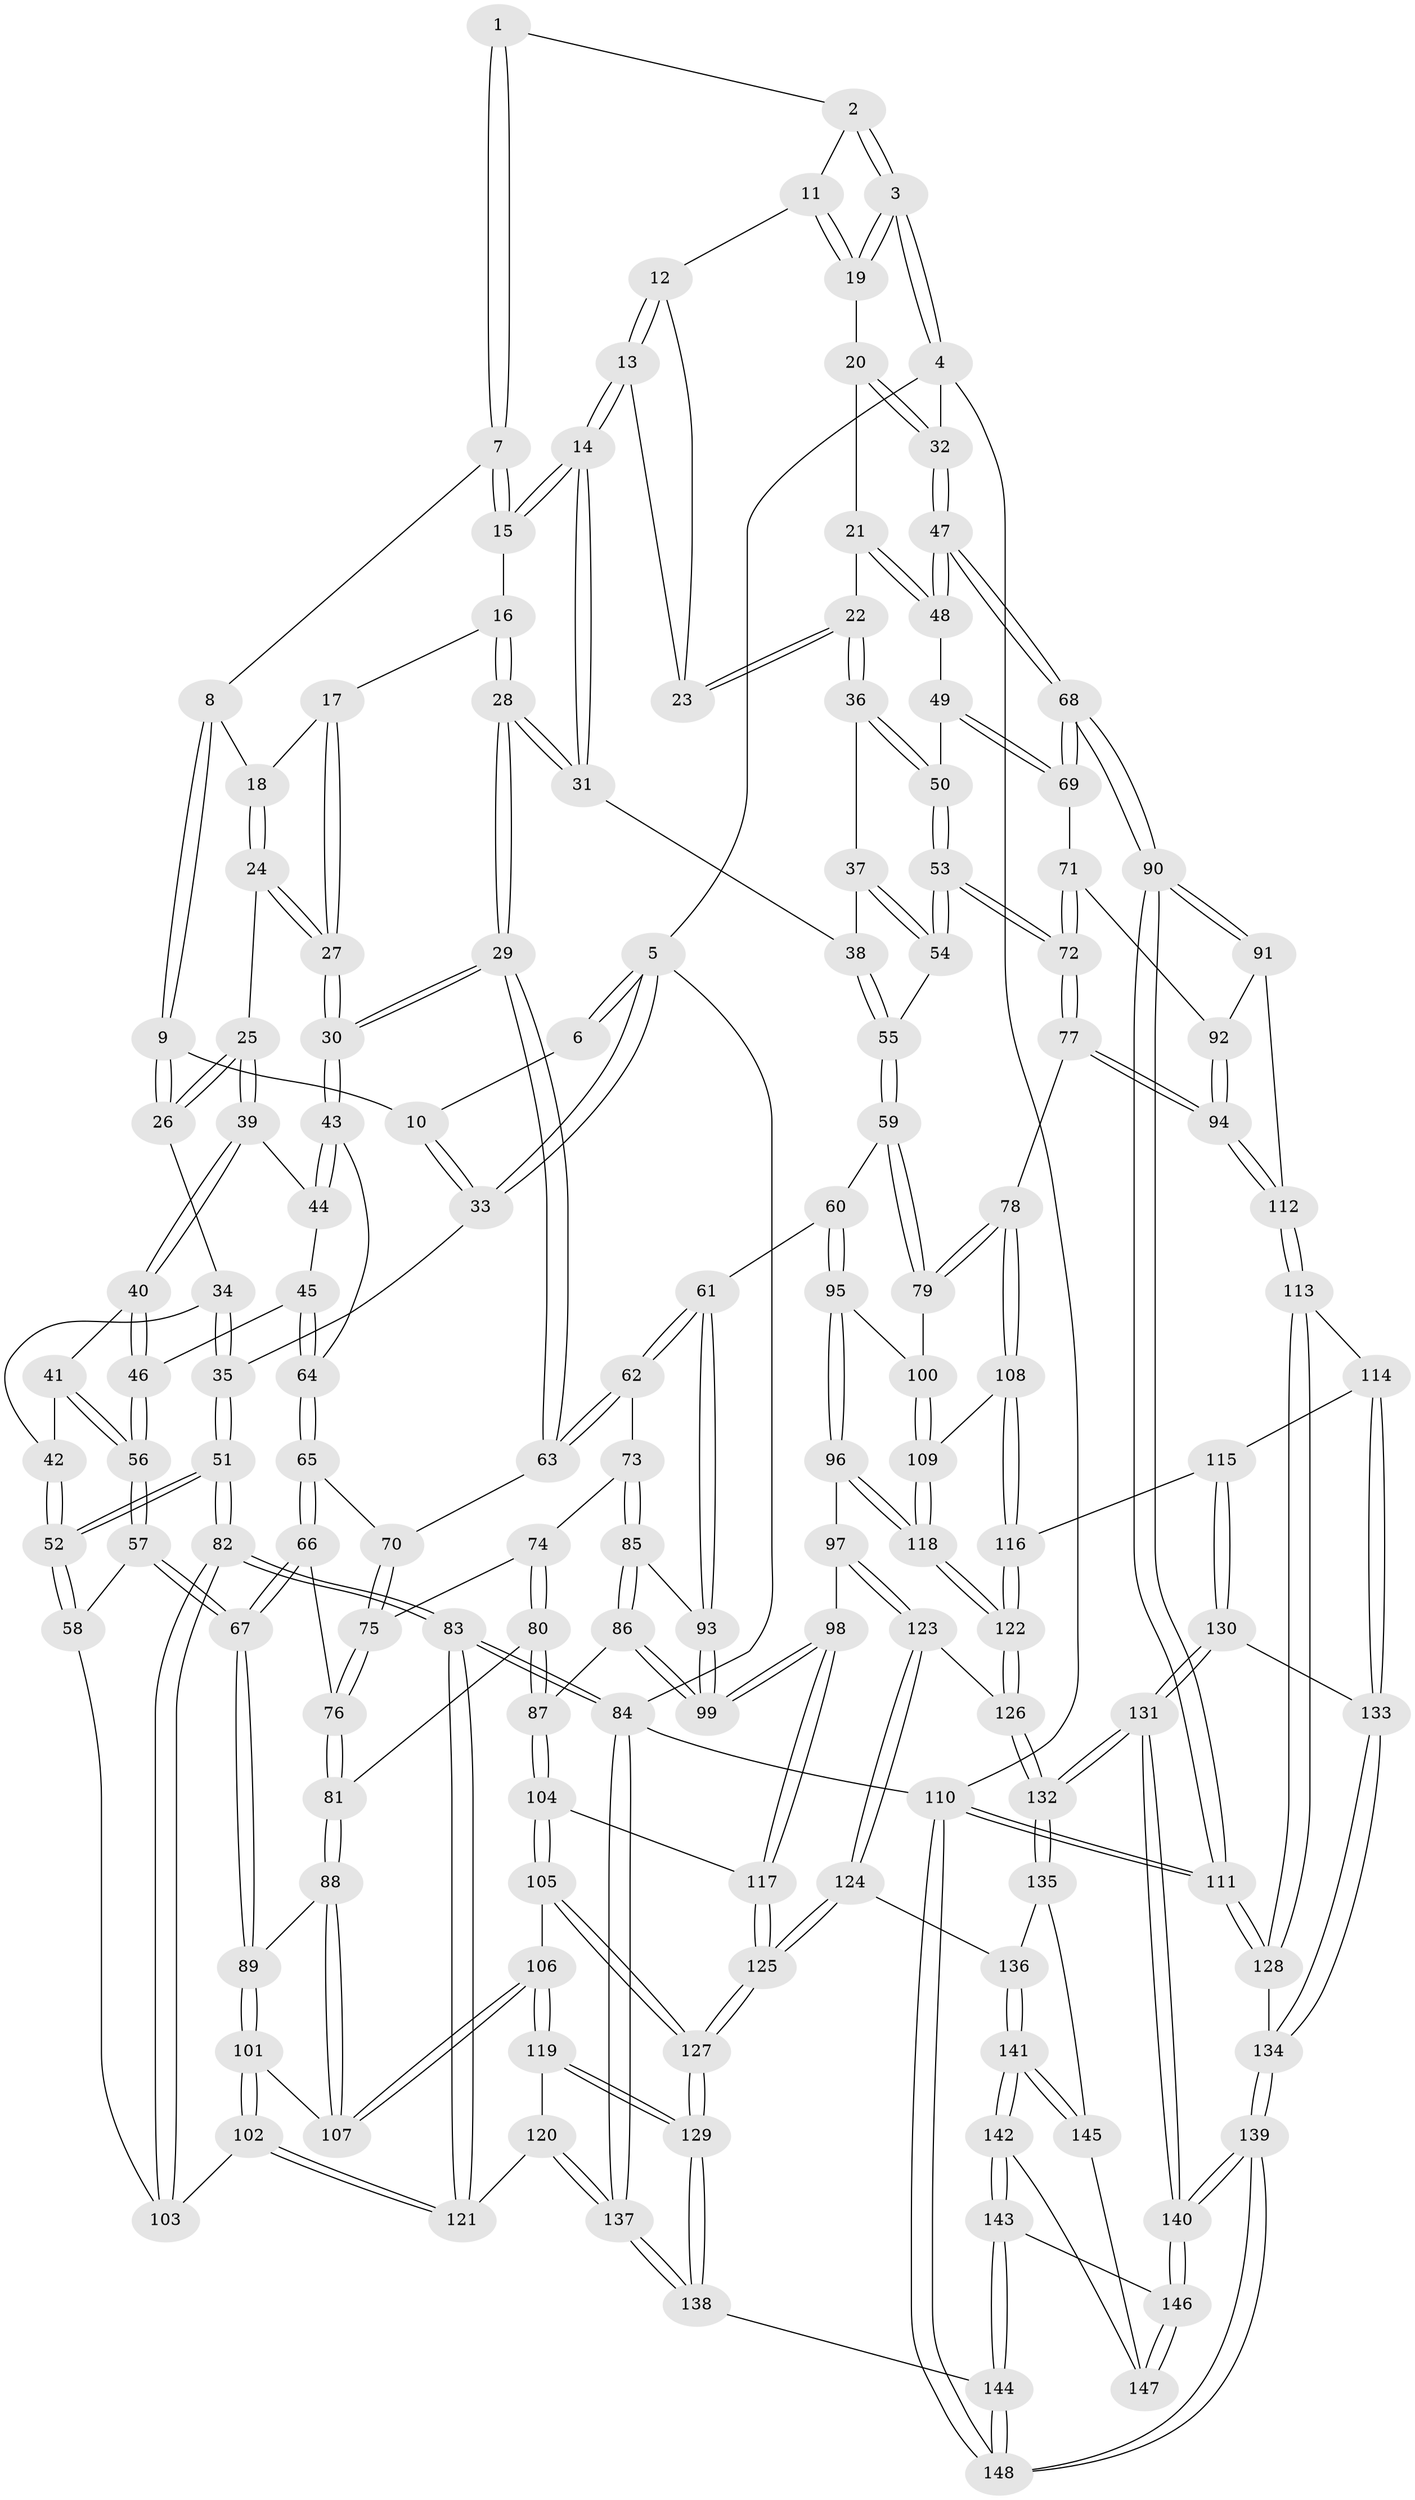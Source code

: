 // Generated by graph-tools (version 1.1) at 2025/11/02/27/25 16:11:58]
// undirected, 148 vertices, 367 edges
graph export_dot {
graph [start="1"]
  node [color=gray90,style=filled];
  1 [pos="+0.46382684232646587+0"];
  2 [pos="+0.7875248940983105+0"];
  3 [pos="+1+0"];
  4 [pos="+1+0"];
  5 [pos="+0+0"];
  6 [pos="+0.16807646086748892+0"];
  7 [pos="+0.46424269432946+0"];
  8 [pos="+0.3460065683378069+0.027654444718892786"];
  9 [pos="+0.17511141032636698+0.10045751441814765"];
  10 [pos="+0.17286756027335792+0.08665860154271461"];
  11 [pos="+0.7653544903111713+0.026024536150316704"];
  12 [pos="+0.7637762911249643+0.02894613166614701"];
  13 [pos="+0.5862768768155835+0.12068780113196739"];
  14 [pos="+0.5766023284057106+0.12317614390118034"];
  15 [pos="+0.5271189751498088+0.02210210846098244"];
  16 [pos="+0.4098396557298594+0.11710477796919369"];
  17 [pos="+0.36955282873953027+0.12332199647399979"];
  18 [pos="+0.3482307205560805+0.10550394932375272"];
  19 [pos="+0.8926901945094101+0.07814266891199702"];
  20 [pos="+0.8897250410739965+0.11116954515395563"];
  21 [pos="+0.8390948295803592+0.20077274506115256"];
  22 [pos="+0.823100407852608+0.2048724629027633"];
  23 [pos="+0.788147926374958+0.15638671047033825"];
  24 [pos="+0.2945125395320644+0.15450255183449904"];
  25 [pos="+0.1837679554092871+0.16571945130888222"];
  26 [pos="+0.16400235351904585+0.14657045151732528"];
  27 [pos="+0.4150923447368665+0.25925912547049224"];
  28 [pos="+0.480969732836263+0.28029444925492586"];
  29 [pos="+0.4525604557001396+0.3031645064067362"];
  30 [pos="+0.44163260385443964+0.29826527503342043"];
  31 [pos="+0.5605839659771559+0.22495635437151423"];
  32 [pos="+1+0.2389380717542022"];
  33 [pos="+0+0"];
  34 [pos="+0.10213810328107086+0.16059985581864492"];
  35 [pos="+0+0.002775166583218163"];
  36 [pos="+0.8026151998430942+0.2323548131327827"];
  37 [pos="+0.6481184045709282+0.26552039429508945"];
  38 [pos="+0.6135791051899052+0.2539046406829046"];
  39 [pos="+0.18936082584764263+0.18019046585893067"];
  40 [pos="+0.16494681945277687+0.2839242706921637"];
  41 [pos="+0.13753068318528672+0.3319550691677754"];
  42 [pos="+0.0654019198640049+0.2564452202019339"];
  43 [pos="+0.401065722673888+0.2967695484751493"];
  44 [pos="+0.22250979748964037+0.21662311865253728"];
  45 [pos="+0.24883027099664765+0.3386517079078454"];
  46 [pos="+0.23887525159618334+0.33946616443733724"];
  47 [pos="+1+0.28381679001295146"];
  48 [pos="+1+0.27026410433700726"];
  49 [pos="+0.8870879309286152+0.34434684035696383"];
  50 [pos="+0.8210377212681484+0.35324754978719497"];
  51 [pos="+0+0.442211488786493"];
  52 [pos="+0+0.42560226696662423"];
  53 [pos="+0.7917677553676085+0.41486511193482173"];
  54 [pos="+0.7177622697073942+0.3832537929376965"];
  55 [pos="+0.6309244602372687+0.4378083573196693"];
  56 [pos="+0.13531721230688756+0.3740486219619947"];
  57 [pos="+0.11395550590272163+0.4122911449717857"];
  58 [pos="+0.015747553584508432+0.43150703020480347"];
  59 [pos="+0.6215156740797543+0.4505003608590605"];
  60 [pos="+0.5711058889810432+0.4685618961465237"];
  61 [pos="+0.522637581576104+0.4522142070942327"];
  62 [pos="+0.5080265650944726+0.4349083692086844"];
  63 [pos="+0.4523818267930833+0.31664543878062373"];
  64 [pos="+0.25363685487102955+0.341488868425274"];
  65 [pos="+0.2594096603899737+0.4235781907566098"];
  66 [pos="+0.2427525214432966+0.45284426951299905"];
  67 [pos="+0.2102123532776162+0.4774209750174395"];
  68 [pos="+1+0.3570892932187663"];
  69 [pos="+0.9438222664048419+0.44669517986351176"];
  70 [pos="+0.38519720855933365+0.39133070650677376"];
  71 [pos="+0.9275094068825327+0.45594786153456074"];
  72 [pos="+0.8106700038040594+0.47960931962034503"];
  73 [pos="+0.42771872929813126+0.49428166590983774"];
  74 [pos="+0.4015262075004852+0.49429102990538637"];
  75 [pos="+0.3714169693709268+0.4313858380123818"];
  76 [pos="+0.33946763408286257+0.4809259098277252"];
  77 [pos="+0.808612756359565+0.4853929846047134"];
  78 [pos="+0.8051148761593577+0.4883433687935828"];
  79 [pos="+0.7254730266701334+0.5154467014586472"];
  80 [pos="+0.3619734568484471+0.5289630478494244"];
  81 [pos="+0.3469094654450957+0.5249478301885361"];
  82 [pos="+0+0.6467970520488854"];
  83 [pos="+0+0.7286101450316611"];
  84 [pos="+0+1"];
  85 [pos="+0.4203843979952622+0.53543594969359"];
  86 [pos="+0.40872742420237085+0.5605732147586194"];
  87 [pos="+0.403948986878431+0.5613469063339438"];
  88 [pos="+0.33691909142609294+0.532629100514433"];
  89 [pos="+0.21159863615275892+0.49449469969550064"];
  90 [pos="+1+0.4694311531697099"];
  91 [pos="+0.9793085054603383+0.564115217156007"];
  92 [pos="+0.9468161447075554+0.5322185921669345"];
  93 [pos="+0.5063196617618908+0.4985518613902624"];
  94 [pos="+0.8743363478965328+0.5689569553157815"];
  95 [pos="+0.603358635363463+0.5506768740034668"];
  96 [pos="+0.5926652171931367+0.6111208310308257"];
  97 [pos="+0.5371731267056561+0.6391604528756072"];
  98 [pos="+0.503072628850807+0.630871532565867"];
  99 [pos="+0.48471287833851817+0.5849255696750972"];
  100 [pos="+0.7047871946700277+0.540342816764893"];
  101 [pos="+0.20390358204592404+0.545484378201984"];
  102 [pos="+0.17900159252729464+0.5965152123551322"];
  103 [pos="+0.11938136730426033+0.5599167807032291"];
  104 [pos="+0.36232495132630066+0.6516544708321392"];
  105 [pos="+0.3318103421237255+0.660522918111601"];
  106 [pos="+0.32940863532279907+0.6599122852080833"];
  107 [pos="+0.31625058405935536+0.5716849257908275"];
  108 [pos="+0.7856998122553605+0.5829987705944965"];
  109 [pos="+0.6944151914450013+0.608201465768396"];
  110 [pos="+1+1"];
  111 [pos="+1+0.7982567874853751"];
  112 [pos="+0.9124245201286718+0.6460632677007186"];
  113 [pos="+0.9124387143925914+0.656352953046486"];
  114 [pos="+0.8646808481197297+0.671741126433807"];
  115 [pos="+0.8431764780429817+0.6766662435506247"];
  116 [pos="+0.7814064902630764+0.6501423484987775"];
  117 [pos="+0.4521597325402449+0.6694585316590087"];
  118 [pos="+0.6817440291314082+0.6520382311570202"];
  119 [pos="+0.21862862893753726+0.686729352086491"];
  120 [pos="+0.20660235139374758+0.6845229204432194"];
  121 [pos="+0.17806356712418128+0.6561724621850019"];
  122 [pos="+0.6973931003563942+0.6781373487668075"];
  123 [pos="+0.5640516670948994+0.7212387159216733"];
  124 [pos="+0.5473511026503433+0.7920898476259691"];
  125 [pos="+0.45372697675814166+0.8148480965396719"];
  126 [pos="+0.6939270141727896+0.698251068466168"];
  127 [pos="+0.40339568112659546+0.8601151731843444"];
  128 [pos="+1+0.7744974126316314"];
  129 [pos="+0.37203911406885604+0.9149195933734184"];
  130 [pos="+0.7909681270856227+0.7910748571661687"];
  131 [pos="+0.7553473591982856+0.8281174291511096"];
  132 [pos="+0.7108520696601288+0.7877637835231194"];
  133 [pos="+0.8641676068615198+0.7730906191468971"];
  134 [pos="+1+0.7749658629106337"];
  135 [pos="+0.682829425032758+0.7932021939903239"];
  136 [pos="+0.5604453668324337+0.7991487192078277"];
  137 [pos="+0+1"];
  138 [pos="+0.30869917106108113+1"];
  139 [pos="+0.8069798508209584+0.9523165852691818"];
  140 [pos="+0.783290508180137+0.9256560572899494"];
  141 [pos="+0.5776297397827919+0.8455937203538529"];
  142 [pos="+0.5773502363601253+0.8981700516513593"];
  143 [pos="+0.5758390481345506+0.9555084109221861"];
  144 [pos="+0.3383867422932318+1"];
  145 [pos="+0.6243432408554458+0.8681516343105148"];
  146 [pos="+0.6563364784410732+0.9302228677630702"];
  147 [pos="+0.6257416988705344+0.8711678563043477"];
  148 [pos="+0.8764548816752722+1"];
  1 -- 2;
  1 -- 7;
  1 -- 7;
  2 -- 3;
  2 -- 3;
  2 -- 11;
  3 -- 4;
  3 -- 4;
  3 -- 19;
  3 -- 19;
  4 -- 5;
  4 -- 32;
  4 -- 110;
  5 -- 6;
  5 -- 6;
  5 -- 33;
  5 -- 33;
  5 -- 84;
  6 -- 10;
  7 -- 8;
  7 -- 15;
  7 -- 15;
  8 -- 9;
  8 -- 9;
  8 -- 18;
  9 -- 10;
  9 -- 26;
  9 -- 26;
  10 -- 33;
  10 -- 33;
  11 -- 12;
  11 -- 19;
  11 -- 19;
  12 -- 13;
  12 -- 13;
  12 -- 23;
  13 -- 14;
  13 -- 14;
  13 -- 23;
  14 -- 15;
  14 -- 15;
  14 -- 31;
  14 -- 31;
  15 -- 16;
  16 -- 17;
  16 -- 28;
  16 -- 28;
  17 -- 18;
  17 -- 27;
  17 -- 27;
  18 -- 24;
  18 -- 24;
  19 -- 20;
  20 -- 21;
  20 -- 32;
  20 -- 32;
  21 -- 22;
  21 -- 48;
  21 -- 48;
  22 -- 23;
  22 -- 23;
  22 -- 36;
  22 -- 36;
  24 -- 25;
  24 -- 27;
  24 -- 27;
  25 -- 26;
  25 -- 26;
  25 -- 39;
  25 -- 39;
  26 -- 34;
  27 -- 30;
  27 -- 30;
  28 -- 29;
  28 -- 29;
  28 -- 31;
  28 -- 31;
  29 -- 30;
  29 -- 30;
  29 -- 63;
  29 -- 63;
  30 -- 43;
  30 -- 43;
  31 -- 38;
  32 -- 47;
  32 -- 47;
  33 -- 35;
  34 -- 35;
  34 -- 35;
  34 -- 42;
  35 -- 51;
  35 -- 51;
  36 -- 37;
  36 -- 50;
  36 -- 50;
  37 -- 38;
  37 -- 54;
  37 -- 54;
  38 -- 55;
  38 -- 55;
  39 -- 40;
  39 -- 40;
  39 -- 44;
  40 -- 41;
  40 -- 46;
  40 -- 46;
  41 -- 42;
  41 -- 56;
  41 -- 56;
  42 -- 52;
  42 -- 52;
  43 -- 44;
  43 -- 44;
  43 -- 64;
  44 -- 45;
  45 -- 46;
  45 -- 64;
  45 -- 64;
  46 -- 56;
  46 -- 56;
  47 -- 48;
  47 -- 48;
  47 -- 68;
  47 -- 68;
  48 -- 49;
  49 -- 50;
  49 -- 69;
  49 -- 69;
  50 -- 53;
  50 -- 53;
  51 -- 52;
  51 -- 52;
  51 -- 82;
  51 -- 82;
  52 -- 58;
  52 -- 58;
  53 -- 54;
  53 -- 54;
  53 -- 72;
  53 -- 72;
  54 -- 55;
  55 -- 59;
  55 -- 59;
  56 -- 57;
  56 -- 57;
  57 -- 58;
  57 -- 67;
  57 -- 67;
  58 -- 103;
  59 -- 60;
  59 -- 79;
  59 -- 79;
  60 -- 61;
  60 -- 95;
  60 -- 95;
  61 -- 62;
  61 -- 62;
  61 -- 93;
  61 -- 93;
  62 -- 63;
  62 -- 63;
  62 -- 73;
  63 -- 70;
  64 -- 65;
  64 -- 65;
  65 -- 66;
  65 -- 66;
  65 -- 70;
  66 -- 67;
  66 -- 67;
  66 -- 76;
  67 -- 89;
  67 -- 89;
  68 -- 69;
  68 -- 69;
  68 -- 90;
  68 -- 90;
  69 -- 71;
  70 -- 75;
  70 -- 75;
  71 -- 72;
  71 -- 72;
  71 -- 92;
  72 -- 77;
  72 -- 77;
  73 -- 74;
  73 -- 85;
  73 -- 85;
  74 -- 75;
  74 -- 80;
  74 -- 80;
  75 -- 76;
  75 -- 76;
  76 -- 81;
  76 -- 81;
  77 -- 78;
  77 -- 94;
  77 -- 94;
  78 -- 79;
  78 -- 79;
  78 -- 108;
  78 -- 108;
  79 -- 100;
  80 -- 81;
  80 -- 87;
  80 -- 87;
  81 -- 88;
  81 -- 88;
  82 -- 83;
  82 -- 83;
  82 -- 103;
  82 -- 103;
  83 -- 84;
  83 -- 84;
  83 -- 121;
  83 -- 121;
  84 -- 137;
  84 -- 137;
  84 -- 110;
  85 -- 86;
  85 -- 86;
  85 -- 93;
  86 -- 87;
  86 -- 99;
  86 -- 99;
  87 -- 104;
  87 -- 104;
  88 -- 89;
  88 -- 107;
  88 -- 107;
  89 -- 101;
  89 -- 101;
  90 -- 91;
  90 -- 91;
  90 -- 111;
  90 -- 111;
  91 -- 92;
  91 -- 112;
  92 -- 94;
  92 -- 94;
  93 -- 99;
  93 -- 99;
  94 -- 112;
  94 -- 112;
  95 -- 96;
  95 -- 96;
  95 -- 100;
  96 -- 97;
  96 -- 118;
  96 -- 118;
  97 -- 98;
  97 -- 123;
  97 -- 123;
  98 -- 99;
  98 -- 99;
  98 -- 117;
  98 -- 117;
  100 -- 109;
  100 -- 109;
  101 -- 102;
  101 -- 102;
  101 -- 107;
  102 -- 103;
  102 -- 121;
  102 -- 121;
  104 -- 105;
  104 -- 105;
  104 -- 117;
  105 -- 106;
  105 -- 127;
  105 -- 127;
  106 -- 107;
  106 -- 107;
  106 -- 119;
  106 -- 119;
  108 -- 109;
  108 -- 116;
  108 -- 116;
  109 -- 118;
  109 -- 118;
  110 -- 111;
  110 -- 111;
  110 -- 148;
  110 -- 148;
  111 -- 128;
  111 -- 128;
  112 -- 113;
  112 -- 113;
  113 -- 114;
  113 -- 128;
  113 -- 128;
  114 -- 115;
  114 -- 133;
  114 -- 133;
  115 -- 116;
  115 -- 130;
  115 -- 130;
  116 -- 122;
  116 -- 122;
  117 -- 125;
  117 -- 125;
  118 -- 122;
  118 -- 122;
  119 -- 120;
  119 -- 129;
  119 -- 129;
  120 -- 121;
  120 -- 137;
  120 -- 137;
  122 -- 126;
  122 -- 126;
  123 -- 124;
  123 -- 124;
  123 -- 126;
  124 -- 125;
  124 -- 125;
  124 -- 136;
  125 -- 127;
  125 -- 127;
  126 -- 132;
  126 -- 132;
  127 -- 129;
  127 -- 129;
  128 -- 134;
  129 -- 138;
  129 -- 138;
  130 -- 131;
  130 -- 131;
  130 -- 133;
  131 -- 132;
  131 -- 132;
  131 -- 140;
  131 -- 140;
  132 -- 135;
  132 -- 135;
  133 -- 134;
  133 -- 134;
  134 -- 139;
  134 -- 139;
  135 -- 136;
  135 -- 145;
  136 -- 141;
  136 -- 141;
  137 -- 138;
  137 -- 138;
  138 -- 144;
  139 -- 140;
  139 -- 140;
  139 -- 148;
  139 -- 148;
  140 -- 146;
  140 -- 146;
  141 -- 142;
  141 -- 142;
  141 -- 145;
  141 -- 145;
  142 -- 143;
  142 -- 143;
  142 -- 147;
  143 -- 144;
  143 -- 144;
  143 -- 146;
  144 -- 148;
  144 -- 148;
  145 -- 147;
  146 -- 147;
  146 -- 147;
}
